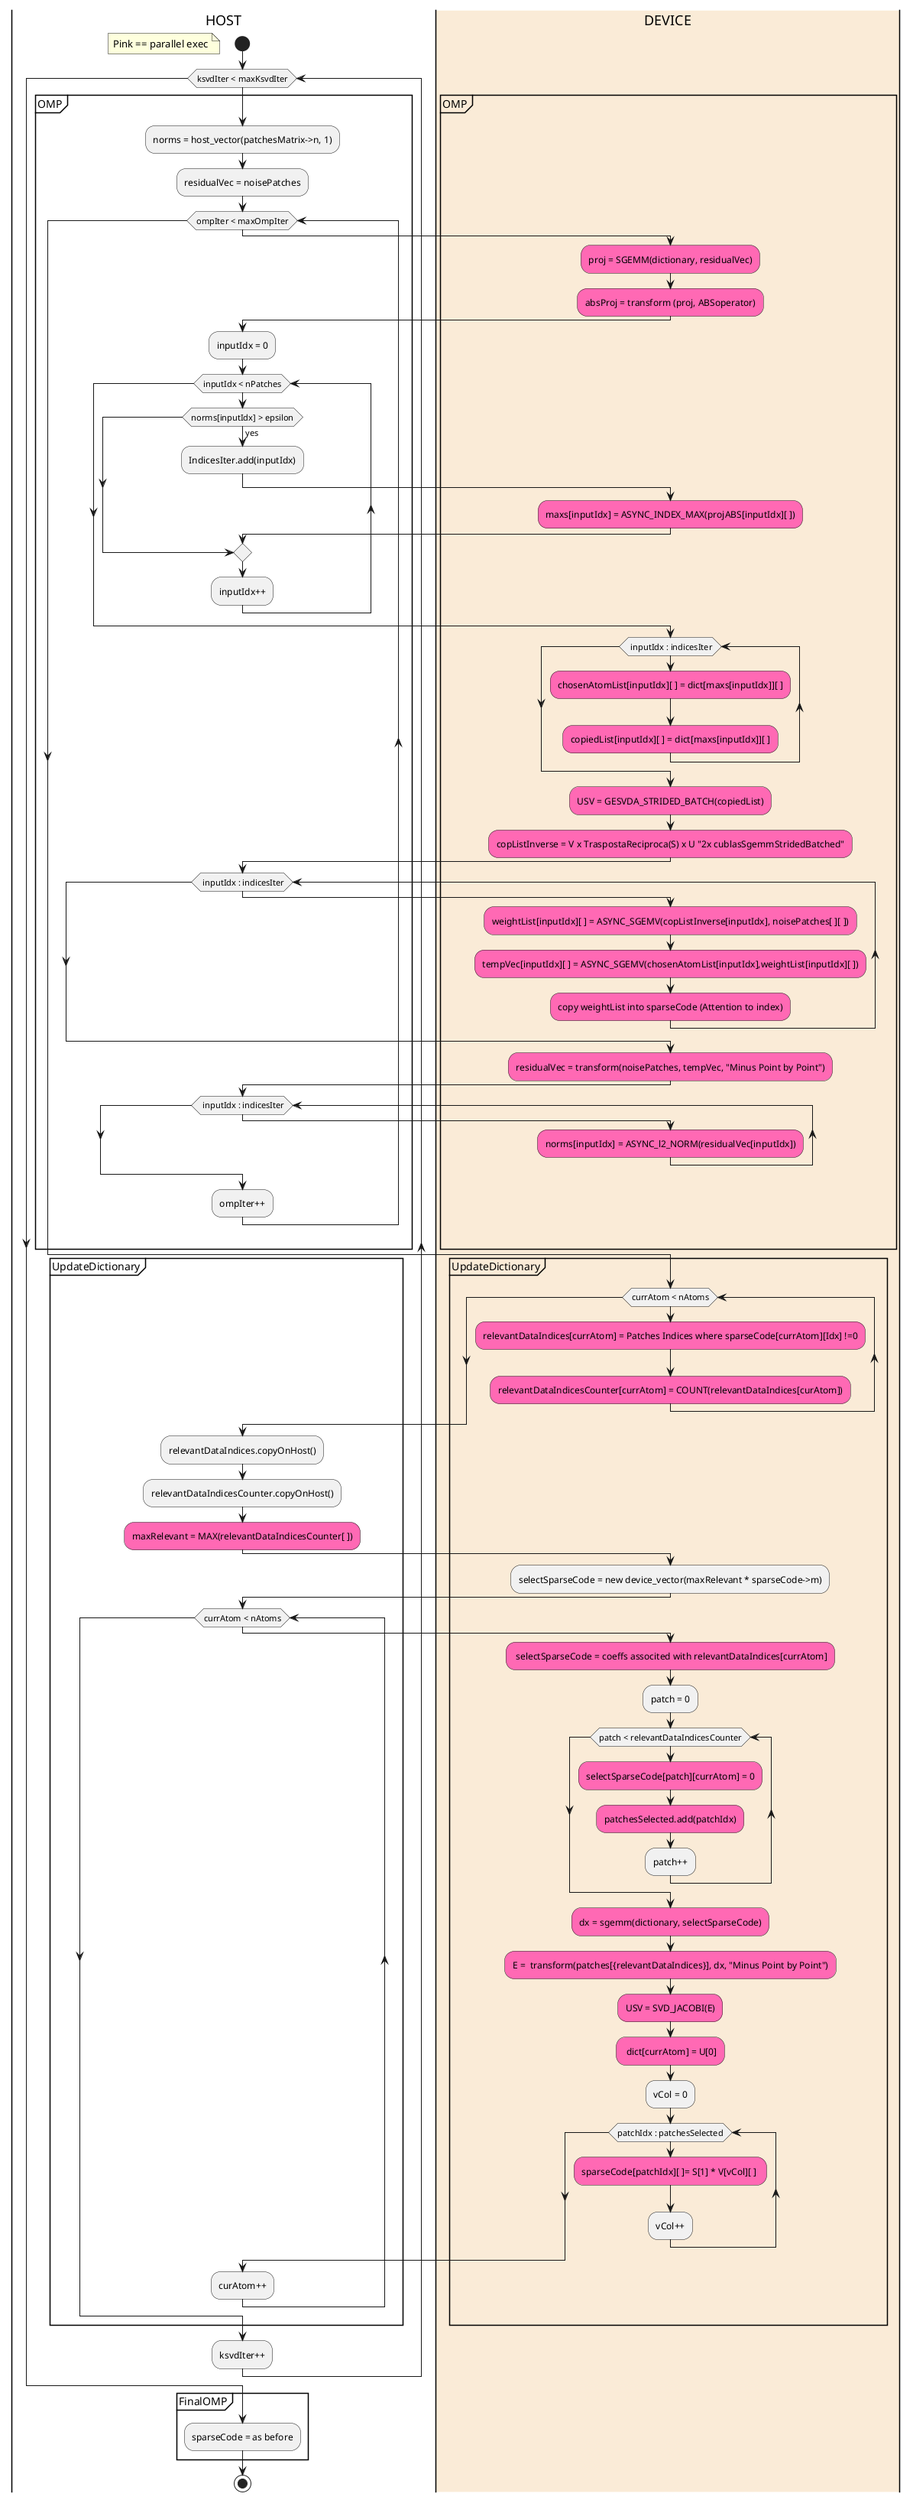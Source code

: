 @startuml DenoiseDiagram
|HOST|
start
floating note: Pink == parallel exec
while (ksvdIter < maxKsvdIter)

    partition OMP {
        :norms = host_vector(patchesMatrix->n, 1);
        :residualVec = noisePatches;
        while(ompIter < maxOmpIter)
            |#AntiqueWhite|DEVICE|
            #HotPink:proj = SGEMM(dictionary, residualVec);
            #HotPink:absProj = transform (proj, ABSoperator);
            |HOST|
            :inputIdx = 0;
            while(inputIdx < nPatches)
                if(norms[inputIdx] > epsilon) then(yes)
                    :IndicesIter.add(inputIdx);
                    |DEVICE|
                    #HotPink:maxs[inputIdx] = ASYNC_INDEX_MAX(projABS[inputIdx][ ]);
                endif
                |HOST|
                :inputIdx++;
            endwhile;
            |DEVICE|
            while( inputIdx : indicesIter)
                #HotPink:chosenAtomList[inputIdx][ ] = dict[maxs[inputIdx]][ ];
                #HotPink:copiedList[inputIdx][ ] = dict[maxs[inputIdx]][ ];
            endwhile;
            #HotPink:USV = GESVDA_STRIDED_BATCH(copiedList);
            #HotPink:copListInverse = V x TraspostaReciproca(S) x U "2x cublasSgemmStridedBatched";
            |HOST|
                while( inputIdx : indicesIter)
                |DEVICE|
                #HotPink:weightList[inputIdx][ ] = ASYNC_SGEMV(copListInverse[inputIdx], noisePatches[ ][ ]);
                #HotPink:tempVec[inputIdx][ ] = ASYNC_SGEMV(chosenAtomList[inputIdx],weightList[inputIdx][ ]);
                #HotPink:copy weightList into sparseCode (Attention to index);
                endwhile;
            #HotPink:residualVec = transform(noisePatches, tempVec, "Minus Point by Point");
            |HOST|
            while( inputIdx : indicesIter)
                |DEVICE|
                #HotPink:norms[inputIdx] = ASYNC_l2_NORM(residualVec[inputIdx]);
            endwhile;
          |HOST|
        :ompIter++;
        endwhile;
    }

    partition UpdateDictionary {
        |DEVICE|
        #HotPink:while(currAtom < nAtoms)
            #HotPink:relevantDataIndices[currAtom] = Patches Indices where sparseCode[currAtom][Idx] !=0;
            #HotPink:relevantDataIndicesCounter[currAtom] = COUNT(relevantDataIndices[curAtom]);
        endwhile
        |HOST|
        :relevantDataIndices.copyOnHost();
        :relevantDataIndicesCounter.copyOnHost();
        #HotPink:maxRelevant = MAX(relevantDataIndicesCounter[ ]);
        |DEVICE|
        :selectSparseCode = new device_vector(maxRelevant * sparseCode->m);
        |HOST|
        while(currAtom < nAtoms)
            |DEVICE|
            #HotPink: selectSparseCode = coeffs associted with relevantDataIndices[currAtom];
            :patch = 0;
            #HotPink:while(patch < relevantDataIndicesCounter)
                #HotPink:selectSparseCode[patch][currAtom] = 0;
                #HotPink:patchesSelected.add(patchIdx);
                :patch++;
            endwhile;
            #HotPink:dx = sgemm(dictionary, selectSparseCode);
            #HotPink:E =  transform(patches[{relevantDataIndices}], dx, "Minus Point by Point");        
            #HotPink:USV = SVD_JACOBI(E);
            #HotPink: dict[currAtom] = U[0];
            :vCol = 0;
            #HotPink:while(patchIdx : patchesSelected)
                #HotPink:sparseCode[patchIdx][ ]= S[1] * V[vCol][ ] ;
                :vCol++;
            endwhile;
        |HOST|
            :curAtom++;
        endwhile;
    }
    :ksvdIter++;
endwhile;
|HOST|
partition FinalOMP {
    :sparseCode = as before;
}
stop

@enduml